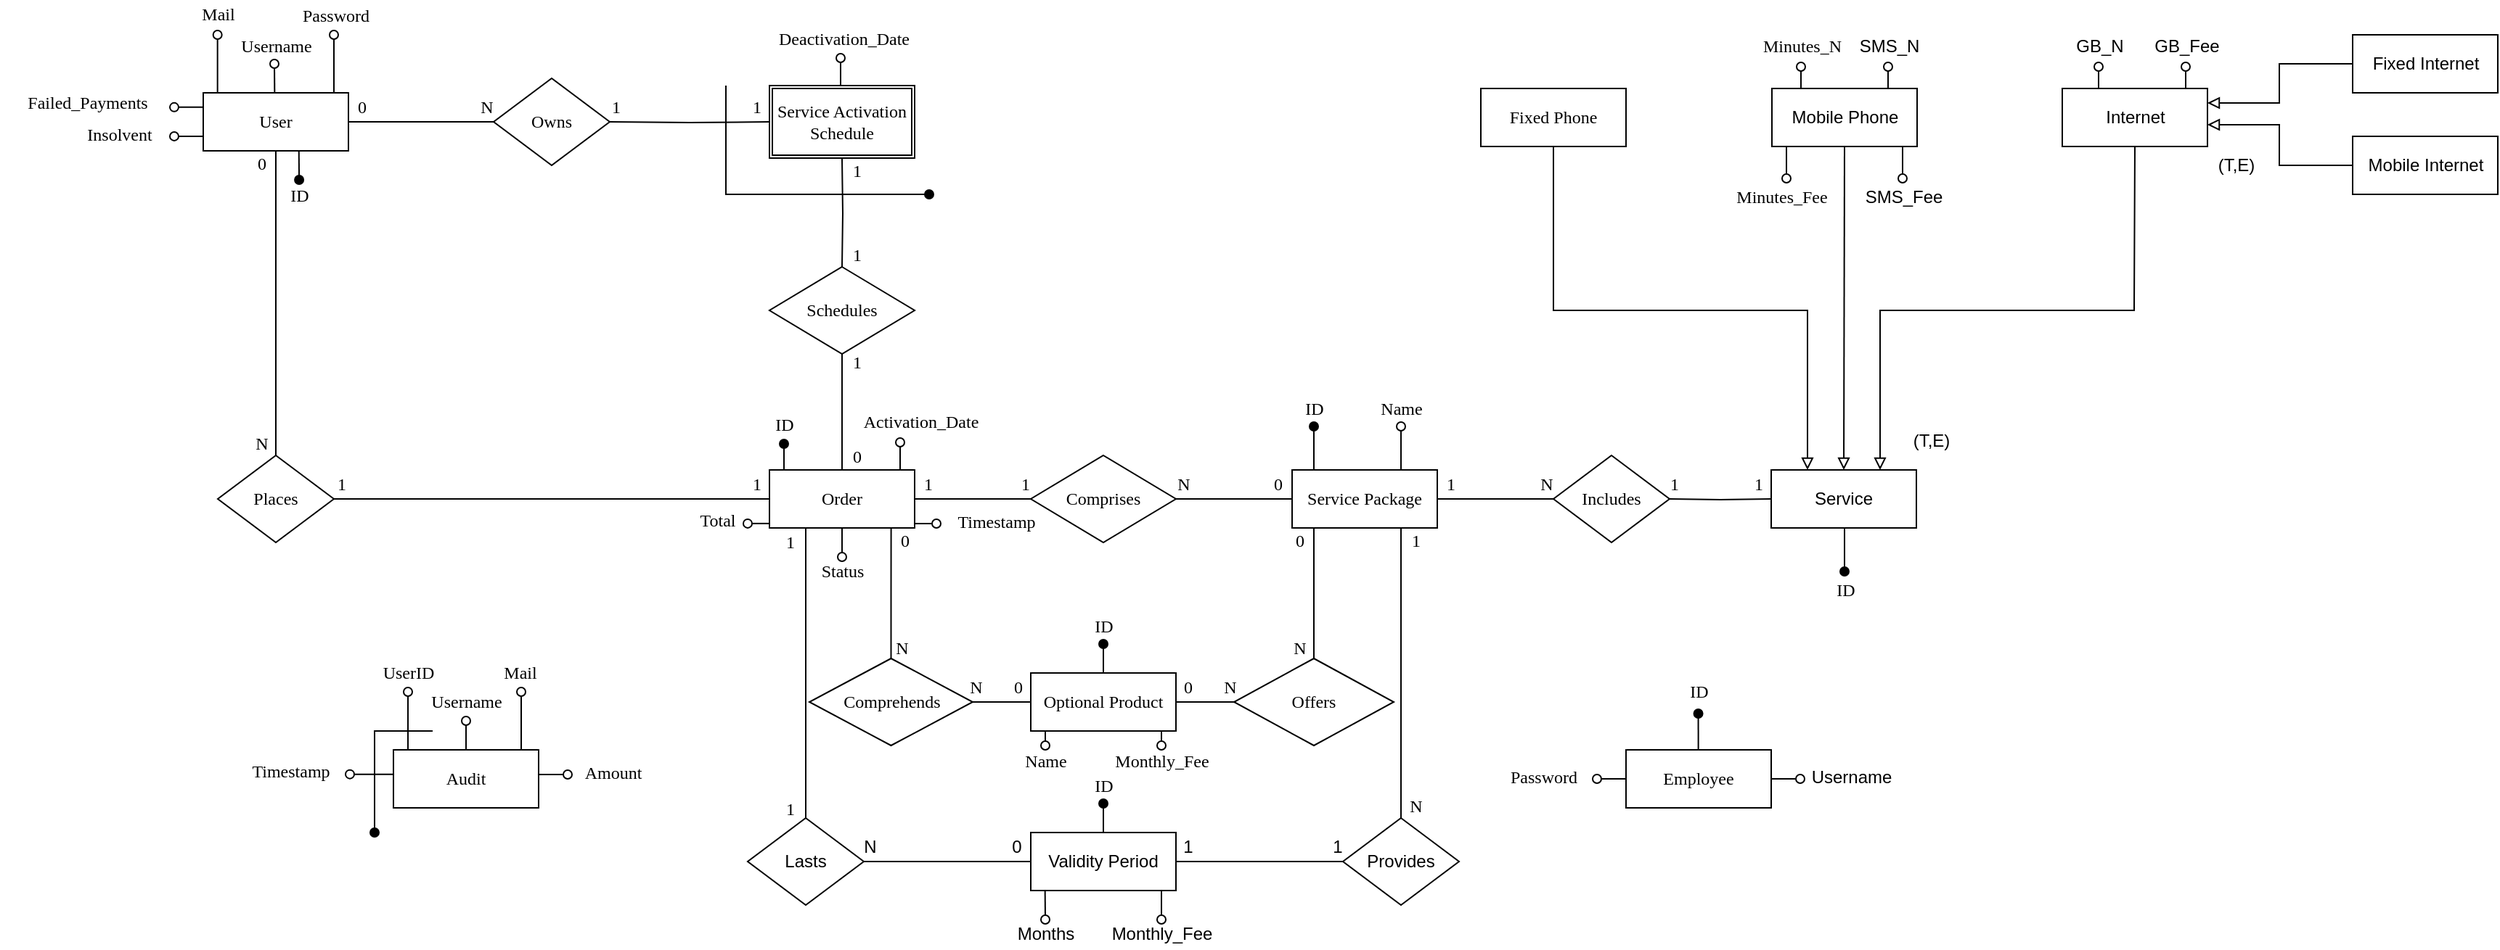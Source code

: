 <mxfile version="17.5.0" type="github">
  <diagram id="R2lEEEUBdFMjLlhIrx00" name="Page-1">
    <mxGraphModel dx="2202" dy="521" grid="1" gridSize="10" guides="1" tooltips="1" connect="1" arrows="1" fold="1" page="1" pageScale="1" pageWidth="1200" pageHeight="1600" math="0" shadow="0" extFonts="Permanent Marker^https://fonts.googleapis.com/css?family=Permanent+Marker">
      <root>
        <mxCell id="0" />
        <mxCell id="1" parent="0" />
        <mxCell id="CzM0XpDcJFoaD7P1eEA3-51" value="" style="edgeStyle=orthogonalEdgeStyle;rounded=0;orthogonalLoop=1;jettySize=auto;html=1;startArrow=none;startFill=0;endArrow=none;endFill=0;strokeColor=default;entryX=1;entryY=0.5;entryDx=0;entryDy=0;exitX=0;exitY=0.5;exitDx=0;exitDy=0;fontFamily=Verdana;" parent="1" target="CzM0XpDcJFoaD7P1eEA3-50" edge="1">
          <mxGeometry relative="1" as="geometry">
            <mxPoint x="520" y="650" as="sourcePoint" />
          </mxGeometry>
        </mxCell>
        <mxCell id="CzM0XpDcJFoaD7P1eEA3-2" value="Mobile Phone" style="whiteSpace=wrap;html=1;align=center;" parent="1" vertex="1">
          <mxGeometry x="520.5" y="367" width="100" height="40" as="geometry" />
        </mxCell>
        <mxCell id="CzM0XpDcJFoaD7P1eEA3-4" value="Fixed Internet" style="whiteSpace=wrap;html=1;align=center;" parent="1" vertex="1">
          <mxGeometry x="920.5" y="330" width="100" height="40" as="geometry" />
        </mxCell>
        <mxCell id="CzM0XpDcJFoaD7P1eEA3-6" value="Mobile Internet" style="whiteSpace=wrap;html=1;align=center;" parent="1" vertex="1">
          <mxGeometry x="920.5" y="400" width="100" height="40" as="geometry" />
        </mxCell>
        <mxCell id="CzM0XpDcJFoaD7P1eEA3-54" value="" style="edgeStyle=orthogonalEdgeStyle;rounded=0;orthogonalLoop=1;jettySize=auto;html=1;startArrow=none;startFill=0;endArrow=none;endFill=0;strokeColor=default;fontFamily=Verdana;exitX=0.15;exitY=1;exitDx=0;exitDy=0;exitPerimeter=0;" parent="1" source="CzM0XpDcJFoaD7P1eEA3-23" target="CzM0XpDcJFoaD7P1eEA3-53" edge="1">
          <mxGeometry relative="1" as="geometry">
            <mxPoint x="210" y="680" as="sourcePoint" />
            <Array as="points" />
          </mxGeometry>
        </mxCell>
        <mxCell id="CzM0XpDcJFoaD7P1eEA3-56" value="" style="edgeStyle=orthogonalEdgeStyle;rounded=0;orthogonalLoop=1;jettySize=auto;html=1;startArrow=none;startFill=0;endArrow=none;endFill=0;strokeColor=default;exitX=0.75;exitY=1;exitDx=0;exitDy=0;entryX=0.5;entryY=0;entryDx=0;entryDy=0;fontFamily=Verdana;" parent="1" source="CzM0XpDcJFoaD7P1eEA3-23" target="CzM0XpDcJFoaD7P1eEA3-57" edge="1">
          <mxGeometry relative="1" as="geometry">
            <mxPoint x="280" y="780" as="targetPoint" />
          </mxGeometry>
        </mxCell>
        <mxCell id="CzM0XpDcJFoaD7P1eEA3-68" value="" style="edgeStyle=orthogonalEdgeStyle;rounded=0;orthogonalLoop=1;jettySize=auto;html=1;startArrow=none;startFill=0;endArrow=none;endFill=0;strokeColor=default;fontFamily=Verdana;" parent="1" source="CzM0XpDcJFoaD7P1eEA3-23" target="CzM0XpDcJFoaD7P1eEA3-67" edge="1">
          <mxGeometry relative="1" as="geometry" />
        </mxCell>
        <mxCell id="CzM0XpDcJFoaD7P1eEA3-23" value="Service Package" style="whiteSpace=wrap;html=1;align=center;fontFamily=Verdana;" parent="1" vertex="1">
          <mxGeometry x="190" y="630" width="100" height="40" as="geometry" />
        </mxCell>
        <mxCell id="CzM0XpDcJFoaD7P1eEA3-60" value="" style="edgeStyle=orthogonalEdgeStyle;rounded=0;orthogonalLoop=1;jettySize=auto;html=1;startArrow=none;startFill=0;endArrow=none;endFill=0;strokeColor=default;fontFamily=Verdana;" parent="1" source="CzM0XpDcJFoaD7P1eEA3-28" target="CzM0XpDcJFoaD7P1eEA3-59" edge="1">
          <mxGeometry relative="1" as="geometry" />
        </mxCell>
        <mxCell id="CzM0XpDcJFoaD7P1eEA3-28" value="Optional Product" style="whiteSpace=wrap;html=1;align=center;fontFamily=Verdana;" parent="1" vertex="1">
          <mxGeometry x="10" y="770" width="100" height="40" as="geometry" />
        </mxCell>
        <mxCell id="CzM0XpDcJFoaD7P1eEA3-63" value="" style="edgeStyle=orthogonalEdgeStyle;rounded=0;orthogonalLoop=1;jettySize=auto;html=1;startArrow=none;startFill=0;endArrow=none;endFill=0;strokeColor=default;" parent="1" source="CzM0XpDcJFoaD7P1eEA3-29" target="CzM0XpDcJFoaD7P1eEA3-62" edge="1">
          <mxGeometry relative="1" as="geometry" />
        </mxCell>
        <mxCell id="CzM0XpDcJFoaD7P1eEA3-29" value="Validity Period" style="whiteSpace=wrap;html=1;align=center;" parent="1" vertex="1">
          <mxGeometry x="10" y="880" width="100" height="40" as="geometry" />
        </mxCell>
        <mxCell id="CzM0XpDcJFoaD7P1eEA3-40" value="Order" style="whiteSpace=wrap;html=1;align=center;fontFamily=Verdana;" parent="1" vertex="1">
          <mxGeometry x="-170" y="630" width="100" height="40" as="geometry" />
        </mxCell>
        <mxCell id="CzM0XpDcJFoaD7P1eEA3-79" value="" style="edgeStyle=orthogonalEdgeStyle;rounded=0;orthogonalLoop=1;jettySize=auto;html=1;startArrow=none;startFill=0;endArrow=none;endFill=0;strokeColor=default;fontFamily=Verdana;" parent="1" target="CzM0XpDcJFoaD7P1eEA3-78" edge="1">
          <mxGeometry relative="1" as="geometry">
            <mxPoint x="-170.0" y="390" as="sourcePoint" />
          </mxGeometry>
        </mxCell>
        <mxCell id="CzM0XpDcJFoaD7P1eEA3-83" value="" style="edgeStyle=orthogonalEdgeStyle;rounded=0;orthogonalLoop=1;jettySize=auto;html=1;startArrow=none;startFill=0;endArrow=none;endFill=0;strokeColor=default;fontFamily=Verdana;" parent="1" target="CzM0XpDcJFoaD7P1eEA3-82" edge="1">
          <mxGeometry relative="1" as="geometry">
            <mxPoint x="-120.0" y="415" as="sourcePoint" />
          </mxGeometry>
        </mxCell>
        <mxCell id="CzM0XpDcJFoaD7P1eEA3-42" value="User" style="whiteSpace=wrap;html=1;align=center;fontFamily=Verdana;" parent="1" vertex="1">
          <mxGeometry x="-560" y="370" width="100" height="40" as="geometry" />
        </mxCell>
        <mxCell id="CzM0XpDcJFoaD7P1eEA3-74" value="" style="edgeStyle=orthogonalEdgeStyle;rounded=0;orthogonalLoop=1;jettySize=auto;html=1;startArrow=none;startFill=0;endArrow=none;endFill=0;strokeColor=default;exitX=0;exitY=0.5;exitDx=0;exitDy=0;fontFamily=Verdana;" parent="1" source="CzM0XpDcJFoaD7P1eEA3-40" target="CzM0XpDcJFoaD7P1eEA3-73" edge="1">
          <mxGeometry relative="1" as="geometry">
            <mxPoint x="-510" y="630" as="sourcePoint" />
          </mxGeometry>
        </mxCell>
        <mxCell id="CzM0XpDcJFoaD7P1eEA3-44" value="Audit" style="whiteSpace=wrap;html=1;align=center;fontFamily=Verdana;" parent="1" vertex="1">
          <mxGeometry x="-429" y="823" width="100" height="40" as="geometry" />
        </mxCell>
        <mxCell id="CzM0XpDcJFoaD7P1eEA3-45" value="Employee" style="whiteSpace=wrap;html=1;align=center;fontFamily=Verdana;" parent="1" vertex="1">
          <mxGeometry x="420" y="823" width="100" height="40" as="geometry" />
        </mxCell>
        <mxCell id="CzM0XpDcJFoaD7P1eEA3-52" value="" style="edgeStyle=orthogonalEdgeStyle;rounded=0;orthogonalLoop=1;jettySize=auto;html=1;startArrow=none;startFill=0;endArrow=none;endFill=0;strokeColor=default;fontFamily=Verdana;" parent="1" source="CzM0XpDcJFoaD7P1eEA3-50" target="CzM0XpDcJFoaD7P1eEA3-23" edge="1">
          <mxGeometry relative="1" as="geometry" />
        </mxCell>
        <mxCell id="CzM0XpDcJFoaD7P1eEA3-50" value="Includes" style="rhombus;whiteSpace=wrap;html=1;fontFamily=Verdana;" parent="1" vertex="1">
          <mxGeometry x="370" y="620" width="80" height="60" as="geometry" />
        </mxCell>
        <mxCell id="CzM0XpDcJFoaD7P1eEA3-55" value="" style="edgeStyle=orthogonalEdgeStyle;rounded=0;orthogonalLoop=1;jettySize=auto;html=1;startArrow=none;startFill=0;endArrow=none;endFill=0;strokeColor=default;fontFamily=Verdana;" parent="1" source="CzM0XpDcJFoaD7P1eEA3-53" target="CzM0XpDcJFoaD7P1eEA3-28" edge="1">
          <mxGeometry relative="1" as="geometry" />
        </mxCell>
        <mxCell id="CzM0XpDcJFoaD7P1eEA3-53" value="Offers" style="rhombus;whiteSpace=wrap;html=1;fontFamily=Verdana;" parent="1" vertex="1">
          <mxGeometry x="150" y="760" width="110" height="60" as="geometry" />
        </mxCell>
        <mxCell id="CzM0XpDcJFoaD7P1eEA3-58" value="" style="edgeStyle=orthogonalEdgeStyle;rounded=0;orthogonalLoop=1;jettySize=auto;html=1;startArrow=none;startFill=0;endArrow=none;endFill=0;strokeColor=default;" parent="1" source="CzM0XpDcJFoaD7P1eEA3-57" target="CzM0XpDcJFoaD7P1eEA3-29" edge="1">
          <mxGeometry relative="1" as="geometry" />
        </mxCell>
        <mxCell id="CzM0XpDcJFoaD7P1eEA3-57" value="Provides" style="rhombus;whiteSpace=wrap;html=1;" parent="1" vertex="1">
          <mxGeometry x="225" y="870" width="80" height="60" as="geometry" />
        </mxCell>
        <mxCell id="CzM0XpDcJFoaD7P1eEA3-61" value="" style="edgeStyle=orthogonalEdgeStyle;rounded=0;orthogonalLoop=1;jettySize=auto;html=1;startArrow=none;startFill=0;endArrow=none;endFill=0;strokeColor=default;fontFamily=Verdana;entryX=0.838;entryY=1.009;entryDx=0;entryDy=0;entryPerimeter=0;" parent="1" source="CzM0XpDcJFoaD7P1eEA3-59" target="CzM0XpDcJFoaD7P1eEA3-40" edge="1">
          <mxGeometry relative="1" as="geometry">
            <mxPoint x="-80" y="680" as="targetPoint" />
            <Array as="points" />
          </mxGeometry>
        </mxCell>
        <mxCell id="CzM0XpDcJFoaD7P1eEA3-59" value="Comprehends" style="rhombus;whiteSpace=wrap;html=1;fontFamily=Verdana;" parent="1" vertex="1">
          <mxGeometry x="-142.5" y="760" width="112.5" height="60" as="geometry" />
        </mxCell>
        <mxCell id="CzM0XpDcJFoaD7P1eEA3-62" value="Lasts" style="rhombus;whiteSpace=wrap;html=1;" parent="1" vertex="1">
          <mxGeometry x="-185" y="870" width="80" height="60" as="geometry" />
        </mxCell>
        <mxCell id="CzM0XpDcJFoaD7P1eEA3-66" value="" style="edgeStyle=orthogonalEdgeStyle;rounded=0;orthogonalLoop=1;jettySize=auto;html=1;startArrow=none;startFill=0;endArrow=none;endFill=0;strokeColor=default;exitX=0.25;exitY=1;exitDx=0;exitDy=0;entryX=0.5;entryY=0;entryDx=0;entryDy=0;fontFamily=Verdana;" parent="1" source="CzM0XpDcJFoaD7P1eEA3-40" target="CzM0XpDcJFoaD7P1eEA3-62" edge="1">
          <mxGeometry relative="1" as="geometry">
            <mxPoint x="-120.37" y="670" as="sourcePoint" />
            <mxPoint x="-80" y="830" as="targetPoint" />
          </mxGeometry>
        </mxCell>
        <mxCell id="CzM0XpDcJFoaD7P1eEA3-69" value="" style="edgeStyle=orthogonalEdgeStyle;rounded=0;orthogonalLoop=1;jettySize=auto;html=1;startArrow=none;startFill=0;endArrow=none;endFill=0;strokeColor=default;fontFamily=Verdana;" parent="1" source="CzM0XpDcJFoaD7P1eEA3-67" target="CzM0XpDcJFoaD7P1eEA3-40" edge="1">
          <mxGeometry relative="1" as="geometry" />
        </mxCell>
        <mxCell id="CzM0XpDcJFoaD7P1eEA3-67" value="Comprises" style="rhombus;whiteSpace=wrap;html=1;fontFamily=Verdana;" parent="1" vertex="1">
          <mxGeometry x="10" y="620" width="100" height="60" as="geometry" />
        </mxCell>
        <mxCell id="CzM0XpDcJFoaD7P1eEA3-75" value="" style="edgeStyle=orthogonalEdgeStyle;rounded=0;orthogonalLoop=1;jettySize=auto;html=1;startArrow=none;startFill=0;endArrow=none;endFill=0;strokeColor=default;fontFamily=Verdana;" parent="1" source="CzM0XpDcJFoaD7P1eEA3-73" target="CzM0XpDcJFoaD7P1eEA3-42" edge="1">
          <mxGeometry relative="1" as="geometry" />
        </mxCell>
        <mxCell id="CzM0XpDcJFoaD7P1eEA3-73" value="Places" style="rhombus;whiteSpace=wrap;html=1;fontFamily=Verdana;" parent="1" vertex="1">
          <mxGeometry x="-550" y="620" width="80" height="60" as="geometry" />
        </mxCell>
        <mxCell id="CzM0XpDcJFoaD7P1eEA3-81" value="" style="edgeStyle=orthogonalEdgeStyle;rounded=0;orthogonalLoop=1;jettySize=auto;html=1;startArrow=none;startFill=0;endArrow=none;endFill=0;strokeColor=default;entryX=1;entryY=0.5;entryDx=0;entryDy=0;fontFamily=Verdana;" parent="1" source="CzM0XpDcJFoaD7P1eEA3-78" target="CzM0XpDcJFoaD7P1eEA3-42" edge="1">
          <mxGeometry relative="1" as="geometry">
            <mxPoint x="-430" y="380" as="targetPoint" />
          </mxGeometry>
        </mxCell>
        <mxCell id="CzM0XpDcJFoaD7P1eEA3-78" value="Owns" style="rhombus;whiteSpace=wrap;html=1;fontFamily=Verdana;" parent="1" vertex="1">
          <mxGeometry x="-360" y="360" width="80" height="60" as="geometry" />
        </mxCell>
        <mxCell id="CzM0XpDcJFoaD7P1eEA3-84" value="" style="edgeStyle=orthogonalEdgeStyle;rounded=0;orthogonalLoop=1;jettySize=auto;html=1;startArrow=none;startFill=0;endArrow=none;endFill=0;strokeColor=default;fontFamily=Verdana;" parent="1" source="CzM0XpDcJFoaD7P1eEA3-82" target="CzM0XpDcJFoaD7P1eEA3-40" edge="1">
          <mxGeometry relative="1" as="geometry" />
        </mxCell>
        <mxCell id="CzM0XpDcJFoaD7P1eEA3-82" value="Schedules" style="rhombus;whiteSpace=wrap;html=1;fontFamily=Verdana;" parent="1" vertex="1">
          <mxGeometry x="-170" y="490" width="100" height="60" as="geometry" />
        </mxCell>
        <mxCell id="c41p8q7sOi3APmtSQqrQ-1" value="" style="endArrow=oval;html=1;rounded=0;startArrow=none;startFill=0;endFill=1;fontFamily=Verdana;" parent="1" edge="1">
          <mxGeometry width="50" height="50" relative="1" as="geometry">
            <mxPoint x="205" y="630" as="sourcePoint" />
            <mxPoint x="205" y="600" as="targetPoint" />
          </mxGeometry>
        </mxCell>
        <mxCell id="c41p8q7sOi3APmtSQqrQ-2" value="" style="endArrow=oval;html=1;rounded=0;startArrow=none;startFill=0;endFill=0;fontFamily=Verdana;" parent="1" edge="1">
          <mxGeometry width="50" height="50" relative="1" as="geometry">
            <mxPoint x="265" y="630" as="sourcePoint" />
            <mxPoint x="265" y="600" as="targetPoint" />
          </mxGeometry>
        </mxCell>
        <mxCell id="c41p8q7sOi3APmtSQqrQ-3" value="ID" style="text;html=1;align=center;verticalAlign=middle;resizable=0;points=[];autosize=1;strokeColor=none;fillColor=none;fontFamily=Verdana;" parent="1" vertex="1">
          <mxGeometry x="190" y="578" width="30" height="20" as="geometry" />
        </mxCell>
        <mxCell id="c41p8q7sOi3APmtSQqrQ-4" value="Name" style="text;html=1;align=center;verticalAlign=middle;resizable=0;points=[];autosize=1;strokeColor=none;fillColor=none;fontFamily=Verdana;" parent="1" vertex="1">
          <mxGeometry x="240" y="578" width="50" height="20" as="geometry" />
        </mxCell>
        <mxCell id="c41p8q7sOi3APmtSQqrQ-5" value="1" style="text;html=1;align=center;verticalAlign=middle;resizable=0;points=[];autosize=1;strokeColor=none;fillColor=none;fontFamily=Verdana;" parent="1" vertex="1">
          <mxGeometry x="289" y="630" width="20" height="20" as="geometry" />
        </mxCell>
        <mxCell id="c41p8q7sOi3APmtSQqrQ-6" value="N" style="text;html=1;align=center;verticalAlign=middle;resizable=0;points=[];autosize=1;strokeColor=none;fillColor=none;fontFamily=Verdana;" parent="1" vertex="1">
          <mxGeometry x="355" y="630" width="20" height="20" as="geometry" />
        </mxCell>
        <mxCell id="c41p8q7sOi3APmtSQqrQ-7" value="" style="endArrow=oval;html=1;rounded=0;startArrow=none;startFill=0;endFill=0;fontFamily=Verdana;" parent="1" edge="1">
          <mxGeometry width="50" height="50" relative="1" as="geometry">
            <mxPoint x="540.5" y="367" as="sourcePoint" />
            <mxPoint x="540.5" y="352" as="targetPoint" />
          </mxGeometry>
        </mxCell>
        <mxCell id="c41p8q7sOi3APmtSQqrQ-8" value="" style="endArrow=oval;html=1;rounded=0;startArrow=none;startFill=0;endFill=0;fontFamily=Verdana;" parent="1" edge="1">
          <mxGeometry width="50" height="50" relative="1" as="geometry">
            <mxPoint x="600.5" y="367" as="sourcePoint" />
            <mxPoint x="600.5" y="352" as="targetPoint" />
          </mxGeometry>
        </mxCell>
        <mxCell id="c41p8q7sOi3APmtSQqrQ-9" value="Minutes_N" style="text;html=1;align=center;verticalAlign=middle;resizable=0;points=[];autosize=1;strokeColor=none;fillColor=none;fontFamily=Verdana;" parent="1" vertex="1">
          <mxGeometry x="500.5" y="328" width="80" height="20" as="geometry" />
        </mxCell>
        <mxCell id="c41p8q7sOi3APmtSQqrQ-10" value="SMS_N" style="text;html=1;align=center;verticalAlign=middle;resizable=0;points=[];autosize=1;strokeColor=none;fillColor=none;" parent="1" vertex="1">
          <mxGeometry x="575.5" y="328" width="50" height="20" as="geometry" />
        </mxCell>
        <mxCell id="c41p8q7sOi3APmtSQqrQ-13" value="" style="endArrow=oval;html=1;rounded=0;startArrow=none;startFill=0;endFill=0;fontFamily=Verdana;" parent="1" edge="1">
          <mxGeometry width="50" height="50" relative="1" as="geometry">
            <mxPoint x="530.5" y="407" as="sourcePoint" />
            <mxPoint x="530.5" y="429" as="targetPoint" />
          </mxGeometry>
        </mxCell>
        <mxCell id="c41p8q7sOi3APmtSQqrQ-14" value="Minutes_Fee" style="text;html=1;align=center;verticalAlign=middle;resizable=0;points=[];autosize=1;strokeColor=none;fillColor=none;fontFamily=Verdana;" parent="1" vertex="1">
          <mxGeometry x="481.5" y="432" width="90" height="20" as="geometry" />
        </mxCell>
        <mxCell id="c41p8q7sOi3APmtSQqrQ-15" value="SMS_Fee" style="text;html=1;align=center;verticalAlign=middle;resizable=0;points=[];autosize=1;strokeColor=none;fillColor=none;" parent="1" vertex="1">
          <mxGeometry x="575.5" y="432" width="70" height="20" as="geometry" />
        </mxCell>
        <mxCell id="c41p8q7sOi3APmtSQqrQ-16" value="Internet" style="whiteSpace=wrap;html=1;align=center;" parent="1" vertex="1">
          <mxGeometry x="720.5" y="367" width="100" height="40" as="geometry" />
        </mxCell>
        <mxCell id="c41p8q7sOi3APmtSQqrQ-18" value="" style="endArrow=oval;html=1;rounded=0;startArrow=none;startFill=0;endFill=0;" parent="1" edge="1">
          <mxGeometry width="50" height="50" relative="1" as="geometry">
            <mxPoint x="745.5" y="367" as="sourcePoint" />
            <mxPoint x="745.5" y="352" as="targetPoint" />
          </mxGeometry>
        </mxCell>
        <mxCell id="c41p8q7sOi3APmtSQqrQ-19" value="" style="endArrow=oval;html=1;rounded=0;startArrow=none;startFill=0;endFill=0;" parent="1" edge="1">
          <mxGeometry width="50" height="50" relative="1" as="geometry">
            <mxPoint x="805.5" y="367" as="sourcePoint" />
            <mxPoint x="805.5" y="352" as="targetPoint" />
          </mxGeometry>
        </mxCell>
        <mxCell id="c41p8q7sOi3APmtSQqrQ-20" value="GB_N" style="text;html=1;align=center;verticalAlign=middle;resizable=0;points=[];autosize=1;strokeColor=none;fillColor=none;" parent="1" vertex="1">
          <mxGeometry x="720.5" y="328" width="50" height="20" as="geometry" />
        </mxCell>
        <mxCell id="c41p8q7sOi3APmtSQqrQ-21" value="GB_Fee" style="text;html=1;align=center;verticalAlign=middle;resizable=0;points=[];autosize=1;strokeColor=none;fillColor=none;" parent="1" vertex="1">
          <mxGeometry x="775.5" y="328" width="60" height="20" as="geometry" />
        </mxCell>
        <mxCell id="c41p8q7sOi3APmtSQqrQ-41" value="" style="endArrow=oval;html=1;rounded=0;startArrow=none;startFill=0;endFill=1;exitX=0.75;exitY=1;exitDx=0;exitDy=0;fontFamily=Verdana;" parent="1" edge="1">
          <mxGeometry width="50" height="50" relative="1" as="geometry">
            <mxPoint x="570.5" y="670" as="sourcePoint" />
            <mxPoint x="570.5" y="700" as="targetPoint" />
            <Array as="points" />
          </mxGeometry>
        </mxCell>
        <mxCell id="c41p8q7sOi3APmtSQqrQ-42" value="Service" style="rounded=0;whiteSpace=wrap;html=1;labelBorderColor=none;" parent="1" vertex="1">
          <mxGeometry x="520" y="630" width="100" height="40" as="geometry" />
        </mxCell>
        <mxCell id="c41p8q7sOi3APmtSQqrQ-43" value="1" style="text;html=1;align=center;verticalAlign=middle;resizable=0;points=[];autosize=1;strokeColor=none;fillColor=none;fontFamily=Verdana;" parent="1" vertex="1">
          <mxGeometry x="501" y="630" width="20" height="20" as="geometry" />
        </mxCell>
        <mxCell id="c41p8q7sOi3APmtSQqrQ-45" value="1" style="text;html=1;align=center;verticalAlign=middle;resizable=0;points=[];autosize=1;strokeColor=none;fillColor=none;fontFamily=Verdana;" parent="1" vertex="1">
          <mxGeometry x="443" y="630" width="20" height="20" as="geometry" />
        </mxCell>
        <mxCell id="c41p8q7sOi3APmtSQqrQ-46" value="ID" style="text;html=1;align=center;verticalAlign=middle;resizable=0;points=[];autosize=1;strokeColor=none;fillColor=none;fontFamily=Verdana;" parent="1" vertex="1">
          <mxGeometry x="555.5" y="703" width="30" height="20" as="geometry" />
        </mxCell>
        <mxCell id="c41p8q7sOi3APmtSQqrQ-47" value="1" style="text;html=1;align=center;verticalAlign=middle;resizable=0;points=[];autosize=1;strokeColor=none;fillColor=none;fontFamily=Verdana;" parent="1" vertex="1">
          <mxGeometry x="265" y="669" width="20" height="20" as="geometry" />
        </mxCell>
        <mxCell id="c41p8q7sOi3APmtSQqrQ-48" value="N" style="text;html=1;align=center;verticalAlign=middle;resizable=0;points=[];autosize=1;strokeColor=none;fillColor=none;fontFamily=Verdana;" parent="1" vertex="1">
          <mxGeometry x="260" y="852" width="30" height="20" as="geometry" />
        </mxCell>
        <mxCell id="c41p8q7sOi3APmtSQqrQ-49" value="" style="endArrow=oval;html=1;rounded=0;startArrow=none;startFill=0;endFill=0;exitX=0.75;exitY=1;exitDx=0;exitDy=0;" parent="1" edge="1">
          <mxGeometry width="50" height="50" relative="1" as="geometry">
            <mxPoint x="100" y="920" as="sourcePoint" />
            <mxPoint x="100" y="940" as="targetPoint" />
          </mxGeometry>
        </mxCell>
        <mxCell id="c41p8q7sOi3APmtSQqrQ-50" value="Months" style="text;html=1;align=center;verticalAlign=middle;resizable=0;points=[];autosize=1;strokeColor=none;fillColor=none;" parent="1" vertex="1">
          <mxGeometry x="-5" y="940" width="50" height="20" as="geometry" />
        </mxCell>
        <mxCell id="c41p8q7sOi3APmtSQqrQ-51" value="" style="endArrow=oval;html=1;rounded=0;startArrow=none;startFill=0;endFill=0;exitX=0.75;exitY=1;exitDx=0;exitDy=0;" parent="1" edge="1">
          <mxGeometry width="50" height="50" relative="1" as="geometry">
            <mxPoint x="19.83" y="920" as="sourcePoint" />
            <mxPoint x="20" y="940" as="targetPoint" />
          </mxGeometry>
        </mxCell>
        <mxCell id="c41p8q7sOi3APmtSQqrQ-52" value="Monthly_Fee" style="text;html=1;align=center;verticalAlign=middle;resizable=0;points=[];autosize=1;strokeColor=none;fillColor=none;" parent="1" vertex="1">
          <mxGeometry x="60" y="940" width="80" height="20" as="geometry" />
        </mxCell>
        <mxCell id="c41p8q7sOi3APmtSQqrQ-54" value="1" style="text;html=1;align=center;verticalAlign=middle;resizable=0;points=[];autosize=1;strokeColor=none;fillColor=none;" parent="1" vertex="1">
          <mxGeometry x="211" y="880" width="20" height="20" as="geometry" />
        </mxCell>
        <mxCell id="c41p8q7sOi3APmtSQqrQ-55" value="1" style="text;html=1;align=center;verticalAlign=middle;resizable=0;points=[];autosize=1;strokeColor=none;fillColor=none;fontFamily=Verdana;" parent="1" vertex="1">
          <mxGeometry x="-166" y="670" width="20" height="20" as="geometry" />
        </mxCell>
        <mxCell id="c41p8q7sOi3APmtSQqrQ-56" value="1" style="text;html=1;align=center;verticalAlign=middle;resizable=0;points=[];autosize=1;strokeColor=none;fillColor=none;fontFamily=Verdana;" parent="1" vertex="1">
          <mxGeometry x="-166" y="854" width="20" height="20" as="geometry" />
        </mxCell>
        <mxCell id="c41p8q7sOi3APmtSQqrQ-57" value="0" style="text;html=1;align=center;verticalAlign=middle;resizable=0;points=[];autosize=1;strokeColor=none;fillColor=none;" parent="1" vertex="1">
          <mxGeometry x="-10" y="880" width="20" height="20" as="geometry" />
        </mxCell>
        <mxCell id="c41p8q7sOi3APmtSQqrQ-59" value="N" style="text;html=1;align=center;verticalAlign=middle;resizable=0;points=[];autosize=1;strokeColor=none;fillColor=none;" parent="1" vertex="1">
          <mxGeometry x="-111" y="880" width="20" height="20" as="geometry" />
        </mxCell>
        <mxCell id="c41p8q7sOi3APmtSQqrQ-60" value="0" style="text;html=1;align=center;verticalAlign=middle;resizable=0;points=[];autosize=1;strokeColor=none;fillColor=none;fontFamily=Verdana;" parent="1" vertex="1">
          <mxGeometry x="185" y="669" width="20" height="20" as="geometry" />
        </mxCell>
        <mxCell id="c41p8q7sOi3APmtSQqrQ-61" value="N" style="text;html=1;align=center;verticalAlign=middle;resizable=0;points=[];autosize=1;strokeColor=none;fillColor=none;fontFamily=Verdana;" parent="1" vertex="1">
          <mxGeometry x="185" y="743" width="20" height="20" as="geometry" />
        </mxCell>
        <mxCell id="c41p8q7sOi3APmtSQqrQ-62" value="0" style="text;html=1;align=center;verticalAlign=middle;resizable=0;points=[];autosize=1;strokeColor=none;fillColor=none;fontFamily=Verdana;" parent="1" vertex="1">
          <mxGeometry x="108" y="770" width="20" height="20" as="geometry" />
        </mxCell>
        <mxCell id="c41p8q7sOi3APmtSQqrQ-63" value="N" style="text;html=1;align=center;verticalAlign=middle;resizable=0;points=[];autosize=1;strokeColor=none;fillColor=none;fontFamily=Verdana;" parent="1" vertex="1">
          <mxGeometry x="137" y="770" width="20" height="20" as="geometry" />
        </mxCell>
        <mxCell id="c41p8q7sOi3APmtSQqrQ-64" value="N" style="text;html=1;align=center;verticalAlign=middle;resizable=0;points=[];autosize=1;strokeColor=none;fillColor=none;fontFamily=Verdana;" parent="1" vertex="1">
          <mxGeometry x="-89" y="743" width="20" height="20" as="geometry" />
        </mxCell>
        <mxCell id="c41p8q7sOi3APmtSQqrQ-65" value="0" style="text;html=1;align=center;verticalAlign=middle;resizable=0;points=[];autosize=1;strokeColor=none;fillColor=none;fontFamily=Verdana;" parent="1" vertex="1">
          <mxGeometry x="-9" y="770" width="20" height="20" as="geometry" />
        </mxCell>
        <mxCell id="c41p8q7sOi3APmtSQqrQ-66" value="N" style="text;html=1;align=center;verticalAlign=middle;resizable=0;points=[];autosize=1;strokeColor=none;fillColor=none;fontFamily=Verdana;" parent="1" vertex="1">
          <mxGeometry x="-38" y="770" width="20" height="20" as="geometry" />
        </mxCell>
        <mxCell id="c41p8q7sOi3APmtSQqrQ-67" value="0" style="text;html=1;align=center;verticalAlign=middle;resizable=0;points=[];autosize=1;strokeColor=none;fillColor=none;fontFamily=Verdana;" parent="1" vertex="1">
          <mxGeometry x="-87" y="669" width="20" height="20" as="geometry" />
        </mxCell>
        <mxCell id="c41p8q7sOi3APmtSQqrQ-69" value="" style="endArrow=oval;html=1;rounded=0;startArrow=none;startFill=0;endFill=1;fontFamily=Verdana;" parent="1" edge="1">
          <mxGeometry width="50" height="50" relative="1" as="geometry">
            <mxPoint x="60.0" y="880" as="sourcePoint" />
            <mxPoint x="60" y="860" as="targetPoint" />
          </mxGeometry>
        </mxCell>
        <mxCell id="c41p8q7sOi3APmtSQqrQ-70" value="ID" style="text;html=1;align=center;verticalAlign=middle;resizable=0;points=[];autosize=1;strokeColor=none;fillColor=none;fontFamily=Verdana;" parent="1" vertex="1">
          <mxGeometry x="45" y="838" width="30" height="20" as="geometry" />
        </mxCell>
        <mxCell id="c41p8q7sOi3APmtSQqrQ-71" value="" style="endArrow=oval;html=1;rounded=0;startArrow=none;startFill=0;endFill=0;exitX=0.75;exitY=1;exitDx=0;exitDy=0;fontFamily=Verdana;" parent="1" edge="1">
          <mxGeometry width="50" height="50" relative="1" as="geometry">
            <mxPoint x="100" y="810" as="sourcePoint" />
            <mxPoint x="100" y="820" as="targetPoint" />
          </mxGeometry>
        </mxCell>
        <mxCell id="c41p8q7sOi3APmtSQqrQ-72" value="Monthly_Fee" style="text;html=1;align=center;verticalAlign=middle;resizable=0;points=[];autosize=1;strokeColor=none;fillColor=none;fontFamily=Verdana;" parent="1" vertex="1">
          <mxGeometry x="55" y="821" width="90" height="20" as="geometry" />
        </mxCell>
        <mxCell id="c41p8q7sOi3APmtSQqrQ-73" value="" style="endArrow=oval;html=1;rounded=0;startArrow=none;startFill=0;endFill=0;exitX=0.75;exitY=1;exitDx=0;exitDy=0;fontFamily=Verdana;" parent="1" edge="1">
          <mxGeometry width="50" height="50" relative="1" as="geometry">
            <mxPoint x="20" y="810" as="sourcePoint" />
            <mxPoint x="20" y="820" as="targetPoint" />
          </mxGeometry>
        </mxCell>
        <mxCell id="c41p8q7sOi3APmtSQqrQ-74" value="Name" style="text;html=1;align=center;verticalAlign=middle;resizable=0;points=[];autosize=1;strokeColor=none;fillColor=none;fontFamily=Verdana;" parent="1" vertex="1">
          <mxGeometry x="-5" y="821" width="50" height="20" as="geometry" />
        </mxCell>
        <mxCell id="c41p8q7sOi3APmtSQqrQ-78" value="" style="endArrow=oval;html=1;rounded=0;startArrow=none;startFill=0;endFill=1;fontFamily=Verdana;" parent="1" edge="1">
          <mxGeometry width="50" height="50" relative="1" as="geometry">
            <mxPoint x="60.0" y="770" as="sourcePoint" />
            <mxPoint x="60" y="750" as="targetPoint" />
          </mxGeometry>
        </mxCell>
        <mxCell id="c41p8q7sOi3APmtSQqrQ-79" value="ID" style="text;html=1;align=center;verticalAlign=middle;resizable=0;points=[];autosize=1;strokeColor=none;fillColor=none;fontFamily=Verdana;" parent="1" vertex="1">
          <mxGeometry x="45" y="728" width="30" height="20" as="geometry" />
        </mxCell>
        <mxCell id="c41p8q7sOi3APmtSQqrQ-80" value="1" style="text;html=1;align=center;verticalAlign=middle;resizable=0;points=[];autosize=1;strokeColor=none;fillColor=none;fontFamily=Verdana;" parent="1" vertex="1">
          <mxGeometry x="-71" y="630" width="20" height="20" as="geometry" />
        </mxCell>
        <mxCell id="c41p8q7sOi3APmtSQqrQ-81" value="1" style="text;html=1;align=center;verticalAlign=middle;resizable=0;points=[];autosize=1;strokeColor=none;fillColor=none;fontFamily=Verdana;" parent="1" vertex="1">
          <mxGeometry x="-4" y="630" width="20" height="20" as="geometry" />
        </mxCell>
        <mxCell id="c41p8q7sOi3APmtSQqrQ-82" value="0" style="text;html=1;align=center;verticalAlign=middle;resizable=0;points=[];autosize=1;strokeColor=none;fillColor=none;fontFamily=Verdana;" parent="1" vertex="1">
          <mxGeometry x="170" y="630" width="20" height="20" as="geometry" />
        </mxCell>
        <mxCell id="c41p8q7sOi3APmtSQqrQ-83" value="N" style="text;html=1;align=center;verticalAlign=middle;resizable=0;points=[];autosize=1;strokeColor=none;fillColor=none;fontFamily=Verdana;" parent="1" vertex="1">
          <mxGeometry x="105" y="630" width="20" height="20" as="geometry" />
        </mxCell>
        <mxCell id="c41p8q7sOi3APmtSQqrQ-84" value="" style="endArrow=oval;html=1;rounded=0;startArrow=none;startFill=0;endFill=0;fontFamily=Verdana;" parent="1" edge="1">
          <mxGeometry width="50" height="50" relative="1" as="geometry">
            <mxPoint x="-80" y="630" as="sourcePoint" />
            <mxPoint x="-80" y="611" as="targetPoint" />
          </mxGeometry>
        </mxCell>
        <mxCell id="c41p8q7sOi3APmtSQqrQ-85" value="Activation_Date" style="text;html=1;align=center;verticalAlign=middle;resizable=0;points=[];autosize=1;strokeColor=none;fillColor=none;fontFamily=Verdana;" parent="1" vertex="1">
          <mxGeometry x="-126" y="587" width="120" height="20" as="geometry" />
        </mxCell>
        <mxCell id="c41p8q7sOi3APmtSQqrQ-88" value="" style="endArrow=oval;html=1;rounded=0;startArrow=none;startFill=0;endFill=1;fontFamily=Verdana;" parent="1" edge="1">
          <mxGeometry width="50" height="50" relative="1" as="geometry">
            <mxPoint x="-160" y="630" as="sourcePoint" />
            <mxPoint x="-160" y="612" as="targetPoint" />
          </mxGeometry>
        </mxCell>
        <mxCell id="c41p8q7sOi3APmtSQqrQ-89" value="ID" style="text;html=1;align=center;verticalAlign=middle;resizable=0;points=[];autosize=1;strokeColor=none;fillColor=none;fontFamily=Verdana;" parent="1" vertex="1">
          <mxGeometry x="-175" y="589" width="30" height="20" as="geometry" />
        </mxCell>
        <mxCell id="c41p8q7sOi3APmtSQqrQ-91" value="Timestamp" style="text;html=1;align=center;verticalAlign=middle;resizable=0;points=[];autosize=1;strokeColor=none;fillColor=none;fontFamily=Verdana;" parent="1" vertex="1">
          <mxGeometry x="-59" y="656" width="90" height="20" as="geometry" />
        </mxCell>
        <mxCell id="c41p8q7sOi3APmtSQqrQ-92" value="" style="endArrow=oval;html=1;rounded=0;startArrow=none;startFill=0;endFill=0;fontFamily=Verdana;" parent="1" edge="1">
          <mxGeometry width="50" height="50" relative="1" as="geometry">
            <mxPoint x="-70" y="667" as="sourcePoint" />
            <mxPoint x="-55" y="667" as="targetPoint" />
          </mxGeometry>
        </mxCell>
        <mxCell id="c41p8q7sOi3APmtSQqrQ-93" value="Status" style="text;html=1;align=center;verticalAlign=middle;resizable=0;points=[];autosize=1;strokeColor=none;fillColor=none;fontFamily=Verdana;" parent="1" vertex="1">
          <mxGeometry x="-150" y="690" width="60" height="20" as="geometry" />
        </mxCell>
        <mxCell id="c41p8q7sOi3APmtSQqrQ-94" value="" style="endArrow=oval;html=1;rounded=0;startArrow=none;startFill=0;endFill=0;fontFamily=Verdana;" parent="1" edge="1">
          <mxGeometry width="50" height="50" relative="1" as="geometry">
            <mxPoint x="-560" y="399.96" as="sourcePoint" />
            <mxPoint x="-580" y="399.96" as="targetPoint" />
          </mxGeometry>
        </mxCell>
        <mxCell id="c41p8q7sOi3APmtSQqrQ-95" value="Insolvent" style="text;html=1;align=center;verticalAlign=middle;resizable=0;points=[];autosize=1;strokeColor=none;fillColor=none;fontFamily=Verdana;" parent="1" vertex="1">
          <mxGeometry x="-653" y="389" width="70" height="20" as="geometry" />
        </mxCell>
        <mxCell id="c41p8q7sOi3APmtSQqrQ-102" value="" style="endArrow=oval;html=1;rounded=0;startArrow=none;startFill=0;endFill=0;fontFamily=Verdana;" parent="1" edge="1">
          <mxGeometry width="50" height="50" relative="1" as="geometry">
            <mxPoint x="-120" y="670" as="sourcePoint" />
            <mxPoint x="-120" y="690" as="targetPoint" />
          </mxGeometry>
        </mxCell>
        <mxCell id="c41p8q7sOi3APmtSQqrQ-103" value="Total" style="text;html=1;align=center;verticalAlign=middle;resizable=0;points=[];autosize=1;strokeColor=none;fillColor=none;fontFamily=Verdana;" parent="1" vertex="1">
          <mxGeometry x="-231" y="655" width="50" height="20" as="geometry" />
        </mxCell>
        <mxCell id="c41p8q7sOi3APmtSQqrQ-104" value="0" style="text;html=1;align=center;verticalAlign=middle;resizable=0;points=[];autosize=1;strokeColor=none;fillColor=none;fontFamily=Verdana;" parent="1" vertex="1">
          <mxGeometry x="-120" y="611" width="20" height="20" as="geometry" />
        </mxCell>
        <mxCell id="c41p8q7sOi3APmtSQqrQ-105" value="1" style="text;html=1;align=center;verticalAlign=middle;resizable=0;points=[];autosize=1;strokeColor=none;fillColor=none;fontFamily=Verdana;" parent="1" vertex="1">
          <mxGeometry x="-120" y="546" width="20" height="20" as="geometry" />
        </mxCell>
        <mxCell id="c41p8q7sOi3APmtSQqrQ-111" value="1" style="text;html=1;align=center;verticalAlign=middle;resizable=0;points=[];autosize=1;strokeColor=none;fillColor=none;fontFamily=Verdana;" parent="1" vertex="1">
          <mxGeometry x="-120" y="472" width="20" height="20" as="geometry" />
        </mxCell>
        <mxCell id="c41p8q7sOi3APmtSQqrQ-112" value="1" style="text;html=1;align=center;verticalAlign=middle;resizable=0;points=[];autosize=1;strokeColor=none;fillColor=none;fontFamily=Verdana;" parent="1" vertex="1">
          <mxGeometry x="-120" y="414" width="20" height="20" as="geometry" />
        </mxCell>
        <mxCell id="c41p8q7sOi3APmtSQqrQ-113" value="0" style="text;html=1;align=center;verticalAlign=middle;resizable=0;points=[];autosize=1;strokeColor=none;fillColor=none;fontFamily=Verdana;" parent="1" vertex="1">
          <mxGeometry x="-530" y="409" width="20" height="20" as="geometry" />
        </mxCell>
        <mxCell id="c41p8q7sOi3APmtSQqrQ-115" value="N" style="text;html=1;align=center;verticalAlign=middle;resizable=0;points=[];autosize=1;strokeColor=none;fillColor=none;fontFamily=Verdana;" parent="1" vertex="1">
          <mxGeometry x="-530" y="602" width="20" height="20" as="geometry" />
        </mxCell>
        <mxCell id="c41p8q7sOi3APmtSQqrQ-116" value="1" style="text;html=1;align=center;verticalAlign=middle;resizable=0;points=[];autosize=1;strokeColor=none;fillColor=none;fontFamily=Verdana;" parent="1" vertex="1">
          <mxGeometry x="-475" y="630" width="20" height="20" as="geometry" />
        </mxCell>
        <mxCell id="c41p8q7sOi3APmtSQqrQ-117" value="1" style="text;html=1;align=center;verticalAlign=middle;resizable=0;points=[];autosize=1;strokeColor=none;fillColor=none;fontFamily=Verdana;" parent="1" vertex="1">
          <mxGeometry x="-189" y="630" width="20" height="20" as="geometry" />
        </mxCell>
        <mxCell id="c41p8q7sOi3APmtSQqrQ-118" value="0" style="text;html=1;align=center;verticalAlign=middle;resizable=0;points=[];autosize=1;strokeColor=none;fillColor=none;fontFamily=Verdana;" parent="1" vertex="1">
          <mxGeometry x="-461" y="370" width="20" height="20" as="geometry" />
        </mxCell>
        <mxCell id="c41p8q7sOi3APmtSQqrQ-119" value="N" style="text;html=1;align=center;verticalAlign=middle;resizable=0;points=[];autosize=1;strokeColor=none;fillColor=none;fontFamily=Verdana;" parent="1" vertex="1">
          <mxGeometry x="-375" y="370" width="20" height="20" as="geometry" />
        </mxCell>
        <mxCell id="c41p8q7sOi3APmtSQqrQ-120" value="1" style="text;html=1;align=center;verticalAlign=middle;resizable=0;points=[];autosize=1;strokeColor=none;fillColor=none;fontFamily=Verdana;" parent="1" vertex="1">
          <mxGeometry x="-189" y="370" width="20" height="20" as="geometry" />
        </mxCell>
        <mxCell id="c41p8q7sOi3APmtSQqrQ-121" value="1" style="text;html=1;align=center;verticalAlign=middle;resizable=0;points=[];autosize=1;strokeColor=none;fillColor=none;fontFamily=Verdana;" parent="1" vertex="1">
          <mxGeometry x="-286" y="370" width="20" height="20" as="geometry" />
        </mxCell>
        <mxCell id="c41p8q7sOi3APmtSQqrQ-123" value="" style="endArrow=oval;html=1;rounded=0;startArrow=none;startFill=0;endFill=0;fontFamily=Verdana;" parent="1" edge="1">
          <mxGeometry width="50" height="50" relative="1" as="geometry">
            <mxPoint x="-121.0" y="365" as="sourcePoint" />
            <mxPoint x="-121.0" y="346" as="targetPoint" />
          </mxGeometry>
        </mxCell>
        <mxCell id="c41p8q7sOi3APmtSQqrQ-124" value="Deactivation_Date" style="text;html=1;align=center;verticalAlign=middle;resizable=0;points=[];autosize=1;strokeColor=none;fillColor=none;fontFamily=Verdana;" parent="1" vertex="1">
          <mxGeometry x="-184" y="323" width="130" height="20" as="geometry" />
        </mxCell>
        <mxCell id="c41p8q7sOi3APmtSQqrQ-125" value="" style="endArrow=none;html=1;rounded=0;startArrow=oval;startFill=1;fontFamily=Verdana;" parent="1" edge="1">
          <mxGeometry width="50" height="50" relative="1" as="geometry">
            <mxPoint x="-60" y="440" as="sourcePoint" />
            <mxPoint x="-200" y="365" as="targetPoint" />
            <Array as="points">
              <mxPoint x="-200" y="440" />
            </Array>
          </mxGeometry>
        </mxCell>
        <mxCell id="c41p8q7sOi3APmtSQqrQ-126" value="Service Activation Schedule" style="shape=ext;double=1;rounded=0;whiteSpace=wrap;html=1;labelBorderColor=none;fontFamily=Verdana;" parent="1" vertex="1">
          <mxGeometry x="-170" y="365" width="100" height="50" as="geometry" />
        </mxCell>
        <mxCell id="c41p8q7sOi3APmtSQqrQ-127" value="" style="endArrow=oval;html=1;rounded=0;startArrow=none;startFill=0;endFill=0;fontFamily=Verdana;" parent="1" edge="1">
          <mxGeometry width="50" height="50" relative="1" as="geometry">
            <mxPoint x="-470" y="370" as="sourcePoint" />
            <mxPoint x="-470" y="330" as="targetPoint" />
          </mxGeometry>
        </mxCell>
        <mxCell id="c41p8q7sOi3APmtSQqrQ-128" value="Password" style="text;html=1;align=center;verticalAlign=middle;resizable=0;points=[];autosize=1;strokeColor=none;fillColor=none;fontFamily=Verdana;" parent="1" vertex="1">
          <mxGeometry x="-509" y="307" width="80" height="20" as="geometry" />
        </mxCell>
        <mxCell id="c41p8q7sOi3APmtSQqrQ-129" value="Username" style="text;html=1;align=center;verticalAlign=middle;resizable=0;points=[];autosize=1;strokeColor=none;fillColor=none;fontFamily=Verdana;" parent="1" vertex="1">
          <mxGeometry x="-550" y="328" width="80" height="20" as="geometry" />
        </mxCell>
        <mxCell id="c41p8q7sOi3APmtSQqrQ-130" value="" style="endArrow=oval;html=1;rounded=0;startArrow=none;startFill=0;endFill=0;fontFamily=Verdana;" parent="1" edge="1">
          <mxGeometry width="50" height="50" relative="1" as="geometry">
            <mxPoint x="-510.83" y="370" as="sourcePoint" />
            <mxPoint x="-511" y="350" as="targetPoint" />
          </mxGeometry>
        </mxCell>
        <mxCell id="c41p8q7sOi3APmtSQqrQ-131" value="Mail" style="text;html=1;align=center;verticalAlign=middle;resizable=0;points=[];autosize=1;strokeColor=none;fillColor=none;fontFamily=Verdana;" parent="1" vertex="1">
          <mxGeometry x="-570" y="306" width="40" height="20" as="geometry" />
        </mxCell>
        <mxCell id="c41p8q7sOi3APmtSQqrQ-132" value="" style="endArrow=oval;html=1;rounded=0;startArrow=none;startFill=0;endFill=0;fontFamily=Verdana;" parent="1" edge="1">
          <mxGeometry width="50" height="50" relative="1" as="geometry">
            <mxPoint x="-550.17" y="370" as="sourcePoint" />
            <mxPoint x="-550.17" y="330" as="targetPoint" />
          </mxGeometry>
        </mxCell>
        <mxCell id="c41p8q7sOi3APmtSQqrQ-133" value="" style="endArrow=oval;html=1;rounded=0;startArrow=none;startFill=0;endFill=1;fontFamily=Verdana;" parent="1" edge="1">
          <mxGeometry width="50" height="50" relative="1" as="geometry">
            <mxPoint x="-494.12" y="410" as="sourcePoint" />
            <mxPoint x="-493.95" y="430" as="targetPoint" />
          </mxGeometry>
        </mxCell>
        <mxCell id="c41p8q7sOi3APmtSQqrQ-134" value="ID" style="text;html=1;align=center;verticalAlign=middle;resizable=0;points=[];autosize=1;strokeColor=none;fillColor=none;fontFamily=Verdana;" parent="1" vertex="1">
          <mxGeometry x="-509" y="431" width="30" height="20" as="geometry" />
        </mxCell>
        <mxCell id="c41p8q7sOi3APmtSQqrQ-135" value="" style="endArrow=oval;html=1;rounded=0;startArrow=none;startFill=0;endFill=0;fontFamily=Verdana;" parent="1" edge="1">
          <mxGeometry width="50" height="50" relative="1" as="geometry">
            <mxPoint x="-560" y="379.92" as="sourcePoint" />
            <mxPoint x="-580" y="379.92" as="targetPoint" />
          </mxGeometry>
        </mxCell>
        <mxCell id="c41p8q7sOi3APmtSQqrQ-136" value="Failed_Payments" style="text;html=1;align=center;verticalAlign=middle;resizable=0;points=[];autosize=1;strokeColor=none;fillColor=none;fontFamily=Verdana;" parent="1" vertex="1">
          <mxGeometry x="-700" y="367" width="120" height="20" as="geometry" />
        </mxCell>
        <mxCell id="c41p8q7sOi3APmtSQqrQ-148" value="Username" style="text;html=1;align=center;verticalAlign=middle;resizable=0;points=[];autosize=1;strokeColor=none;fillColor=none;fontFamily=Verdana;" parent="1" vertex="1">
          <mxGeometry x="-419" y="780" width="80" height="20" as="geometry" />
        </mxCell>
        <mxCell id="c41p8q7sOi3APmtSQqrQ-149" value="" style="endArrow=oval;html=1;rounded=0;startArrow=none;startFill=0;endFill=0;fontFamily=Verdana;" parent="1" edge="1">
          <mxGeometry width="50" height="50" relative="1" as="geometry">
            <mxPoint x="-379" y="823" as="sourcePoint" />
            <mxPoint x="-379" y="803" as="targetPoint" />
          </mxGeometry>
        </mxCell>
        <mxCell id="c41p8q7sOi3APmtSQqrQ-150" value="UserID" style="text;html=1;align=center;verticalAlign=middle;resizable=0;points=[];autosize=1;strokeColor=none;fillColor=none;fontFamily=Verdana;" parent="1" vertex="1">
          <mxGeometry x="-449" y="760" width="60" height="20" as="geometry" />
        </mxCell>
        <mxCell id="c41p8q7sOi3APmtSQqrQ-151" value="" style="endArrow=oval;html=1;rounded=0;startArrow=none;startFill=0;endFill=0;fontFamily=Verdana;" parent="1" edge="1">
          <mxGeometry width="50" height="50" relative="1" as="geometry">
            <mxPoint x="-419" y="823" as="sourcePoint" />
            <mxPoint x="-419" y="783" as="targetPoint" />
          </mxGeometry>
        </mxCell>
        <mxCell id="c41p8q7sOi3APmtSQqrQ-153" value="" style="endArrow=oval;html=1;rounded=0;startArrow=none;startFill=0;endFill=0;fontFamily=Verdana;" parent="1" edge="1">
          <mxGeometry width="50" height="50" relative="1" as="geometry">
            <mxPoint x="-341.0" y="823" as="sourcePoint" />
            <mxPoint x="-341.0" y="783" as="targetPoint" />
          </mxGeometry>
        </mxCell>
        <mxCell id="c41p8q7sOi3APmtSQqrQ-154" value="Mail" style="text;html=1;align=center;verticalAlign=middle;resizable=0;points=[];autosize=1;strokeColor=none;fillColor=none;fontFamily=Verdana;" parent="1" vertex="1">
          <mxGeometry x="-362" y="760" width="40" height="20" as="geometry" />
        </mxCell>
        <mxCell id="c41p8q7sOi3APmtSQqrQ-155" value="" style="endArrow=oval;html=1;rounded=0;startArrow=none;startFill=0;endFill=0;fontFamily=Verdana;" parent="1" edge="1">
          <mxGeometry width="50" height="50" relative="1" as="geometry">
            <mxPoint x="-329" y="840" as="sourcePoint" />
            <mxPoint x="-309" y="840" as="targetPoint" />
          </mxGeometry>
        </mxCell>
        <mxCell id="c41p8q7sOi3APmtSQqrQ-156" value="Amount" style="text;html=1;align=center;verticalAlign=middle;resizable=0;points=[];autosize=1;strokeColor=none;fillColor=none;fontFamily=Verdana;" parent="1" vertex="1">
          <mxGeometry x="-308" y="829" width="60" height="20" as="geometry" />
        </mxCell>
        <mxCell id="c41p8q7sOi3APmtSQqrQ-157" value="" style="endArrow=oval;html=1;rounded=0;startArrow=none;startFill=0;endFill=0;fontFamily=Verdana;" parent="1" edge="1">
          <mxGeometry width="50" height="50" relative="1" as="geometry">
            <mxPoint x="-429" y="839.83" as="sourcePoint" />
            <mxPoint x="-459" y="839.83" as="targetPoint" />
          </mxGeometry>
        </mxCell>
        <mxCell id="c41p8q7sOi3APmtSQqrQ-158" value="Timestamp" style="text;html=1;align=center;verticalAlign=middle;resizable=0;points=[];autosize=1;strokeColor=none;fillColor=none;fontFamily=Verdana;" parent="1" vertex="1">
          <mxGeometry x="-545" y="828" width="90" height="20" as="geometry" />
        </mxCell>
        <mxCell id="c41p8q7sOi3APmtSQqrQ-159" value="" style="endArrow=none;html=1;rounded=0;startArrow=oval;startFill=1;fontFamily=Verdana;" parent="1" edge="1">
          <mxGeometry width="50" height="50" relative="1" as="geometry">
            <mxPoint x="-442" y="880" as="sourcePoint" />
            <mxPoint x="-402" y="810" as="targetPoint" />
            <Array as="points">
              <mxPoint x="-442" y="810" />
            </Array>
          </mxGeometry>
        </mxCell>
        <mxCell id="c41p8q7sOi3APmtSQqrQ-160" value="" style="endArrow=oval;html=1;rounded=0;startArrow=none;startFill=0;endFill=1;fontFamily=Verdana;" parent="1" edge="1">
          <mxGeometry width="50" height="50" relative="1" as="geometry">
            <mxPoint x="469.83" y="823" as="sourcePoint" />
            <mxPoint x="469.78" y="798" as="targetPoint" />
          </mxGeometry>
        </mxCell>
        <mxCell id="c41p8q7sOi3APmtSQqrQ-161" value="ID" style="text;html=1;align=center;verticalAlign=middle;resizable=0;points=[];autosize=1;strokeColor=none;fillColor=none;fontFamily=Verdana;" parent="1" vertex="1">
          <mxGeometry x="455" y="773" width="30" height="20" as="geometry" />
        </mxCell>
        <mxCell id="c41p8q7sOi3APmtSQqrQ-162" value="" style="endArrow=oval;html=1;rounded=0;startArrow=none;startFill=0;endFill=0;exitX=0.75;exitY=1;exitDx=0;exitDy=0;fontFamily=Verdana;" parent="1" edge="1">
          <mxGeometry width="50" height="50" relative="1" as="geometry">
            <mxPoint x="419.56" y="843" as="sourcePoint" />
            <mxPoint x="400" y="843" as="targetPoint" />
          </mxGeometry>
        </mxCell>
        <mxCell id="c41p8q7sOi3APmtSQqrQ-163" value="Username" style="text;html=1;align=center;verticalAlign=middle;resizable=0;points=[];autosize=1;strokeColor=none;fillColor=none;" parent="1" vertex="1">
          <mxGeometry x="540" y="832" width="70" height="20" as="geometry" />
        </mxCell>
        <mxCell id="c41p8q7sOi3APmtSQqrQ-165" value="" style="endArrow=oval;html=1;rounded=0;startArrow=none;startFill=0;endFill=0;fontFamily=Verdana;" parent="1" edge="1">
          <mxGeometry width="50" height="50" relative="1" as="geometry">
            <mxPoint x="520" y="843" as="sourcePoint" />
            <mxPoint x="540" y="843" as="targetPoint" />
          </mxGeometry>
        </mxCell>
        <mxCell id="c41p8q7sOi3APmtSQqrQ-166" value="Password" style="text;html=1;align=center;verticalAlign=middle;resizable=0;points=[];autosize=1;strokeColor=none;fillColor=none;fontFamily=Verdana;" parent="1" vertex="1">
          <mxGeometry x="323" y="832" width="80" height="20" as="geometry" />
        </mxCell>
        <mxCell id="c41p8q7sOi3APmtSQqrQ-167" value="Fixed Phone" style="whiteSpace=wrap;html=1;align=center;fontFamily=Verdana;" parent="1" vertex="1">
          <mxGeometry x="320" y="367" width="100" height="40" as="geometry" />
        </mxCell>
        <mxCell id="c41p8q7sOi3APmtSQqrQ-169" value="" style="endArrow=oval;html=1;rounded=0;startArrow=none;startFill=0;endFill=0;" parent="1" edge="1">
          <mxGeometry width="50" height="50" relative="1" as="geometry">
            <mxPoint x="610.5" y="407" as="sourcePoint" />
            <mxPoint x="610.5" y="429" as="targetPoint" />
          </mxGeometry>
        </mxCell>
        <mxCell id="c41p8q7sOi3APmtSQqrQ-170" value="" style="endArrow=oval;html=1;rounded=0;startArrow=none;startFill=0;endFill=0;fontFamily=Verdana;" parent="1" edge="1">
          <mxGeometry width="50" height="50" relative="1" as="geometry">
            <mxPoint x="-170" y="666.94" as="sourcePoint" />
            <mxPoint x="-185" y="666.94" as="targetPoint" />
          </mxGeometry>
        </mxCell>
        <mxCell id="c41p8q7sOi3APmtSQqrQ-171" value="" style="endArrow=block;html=1;rounded=0;endFill=0;entryX=0.5;entryY=0;entryDx=0;entryDy=0;exitX=0.5;exitY=1;exitDx=0;exitDy=0;fontFamily=Verdana;" parent="1" source="CzM0XpDcJFoaD7P1eEA3-2" target="c41p8q7sOi3APmtSQqrQ-42" edge="1">
          <mxGeometry width="50" height="50" relative="1" as="geometry">
            <mxPoint x="590" y="480" as="sourcePoint" />
            <mxPoint x="600" y="437" as="targetPoint" />
          </mxGeometry>
        </mxCell>
        <mxCell id="c41p8q7sOi3APmtSQqrQ-173" value="" style="endArrow=block;html=1;rounded=0;endFill=0;exitX=0.5;exitY=1;exitDx=0;exitDy=0;entryX=0.25;entryY=0;entryDx=0;entryDy=0;fontFamily=Verdana;" parent="1" source="c41p8q7sOi3APmtSQqrQ-167" target="c41p8q7sOi3APmtSQqrQ-42" edge="1">
          <mxGeometry width="50" height="50" relative="1" as="geometry">
            <mxPoint x="410" y="460" as="sourcePoint" />
            <mxPoint x="540" y="520" as="targetPoint" />
            <Array as="points">
              <mxPoint x="370" y="520" />
              <mxPoint x="545" y="520" />
            </Array>
          </mxGeometry>
        </mxCell>
        <mxCell id="c41p8q7sOi3APmtSQqrQ-174" value="" style="endArrow=block;html=1;rounded=0;endFill=0;exitX=0.5;exitY=1;exitDx=0;exitDy=0;entryX=0.75;entryY=0;entryDx=0;entryDy=0;" parent="1" source="c41p8q7sOi3APmtSQqrQ-16" target="c41p8q7sOi3APmtSQqrQ-42" edge="1">
          <mxGeometry width="50" height="50" relative="1" as="geometry">
            <mxPoint x="760.5" y="427" as="sourcePoint" />
            <mxPoint x="620" y="610" as="targetPoint" />
            <Array as="points">
              <mxPoint x="770" y="520" />
              <mxPoint x="595" y="520" />
            </Array>
          </mxGeometry>
        </mxCell>
        <mxCell id="c41p8q7sOi3APmtSQqrQ-175" value="" style="endArrow=block;html=1;rounded=0;endFill=0;entryX=1;entryY=0.25;entryDx=0;entryDy=0;exitX=0;exitY=0.5;exitDx=0;exitDy=0;" parent="1" source="CzM0XpDcJFoaD7P1eEA3-4" target="c41p8q7sOi3APmtSQqrQ-16" edge="1">
          <mxGeometry width="50" height="50" relative="1" as="geometry">
            <mxPoint x="880.5" y="328" as="sourcePoint" />
            <mxPoint x="880" y="551" as="targetPoint" />
            <Array as="points">
              <mxPoint x="870" y="350" />
              <mxPoint x="870" y="377" />
            </Array>
          </mxGeometry>
        </mxCell>
        <mxCell id="c41p8q7sOi3APmtSQqrQ-176" value="" style="endArrow=block;html=1;rounded=0;endFill=0;entryX=1;entryY=0.25;entryDx=0;entryDy=0;exitX=0;exitY=0.5;exitDx=0;exitDy=0;" parent="1" source="CzM0XpDcJFoaD7P1eEA3-6" edge="1">
          <mxGeometry width="50" height="50" relative="1" as="geometry">
            <mxPoint x="920.5" y="365" as="sourcePoint" />
            <mxPoint x="820.5" y="392" as="targetPoint" />
            <Array as="points">
              <mxPoint x="870" y="420" />
              <mxPoint x="870" y="392" />
            </Array>
          </mxGeometry>
        </mxCell>
        <mxCell id="c41p8q7sOi3APmtSQqrQ-177" value="(T,E)" style="text;html=1;align=center;verticalAlign=middle;resizable=0;points=[];autosize=1;strokeColor=none;fillColor=none;" parent="1" vertex="1">
          <mxGeometry x="610" y="600" width="40" height="20" as="geometry" />
        </mxCell>
        <mxCell id="c41p8q7sOi3APmtSQqrQ-178" value="(T,E)" style="text;html=1;align=center;verticalAlign=middle;resizable=0;points=[];autosize=1;strokeColor=none;fillColor=none;" parent="1" vertex="1">
          <mxGeometry x="820" y="410" width="40" height="20" as="geometry" />
        </mxCell>
        <mxCell id="c41p8q7sOi3APmtSQqrQ-179" value="1" style="text;html=1;align=center;verticalAlign=middle;resizable=0;points=[];autosize=1;strokeColor=none;fillColor=none;" parent="1" vertex="1">
          <mxGeometry x="108" y="880" width="20" height="20" as="geometry" />
        </mxCell>
      </root>
    </mxGraphModel>
  </diagram>
</mxfile>
